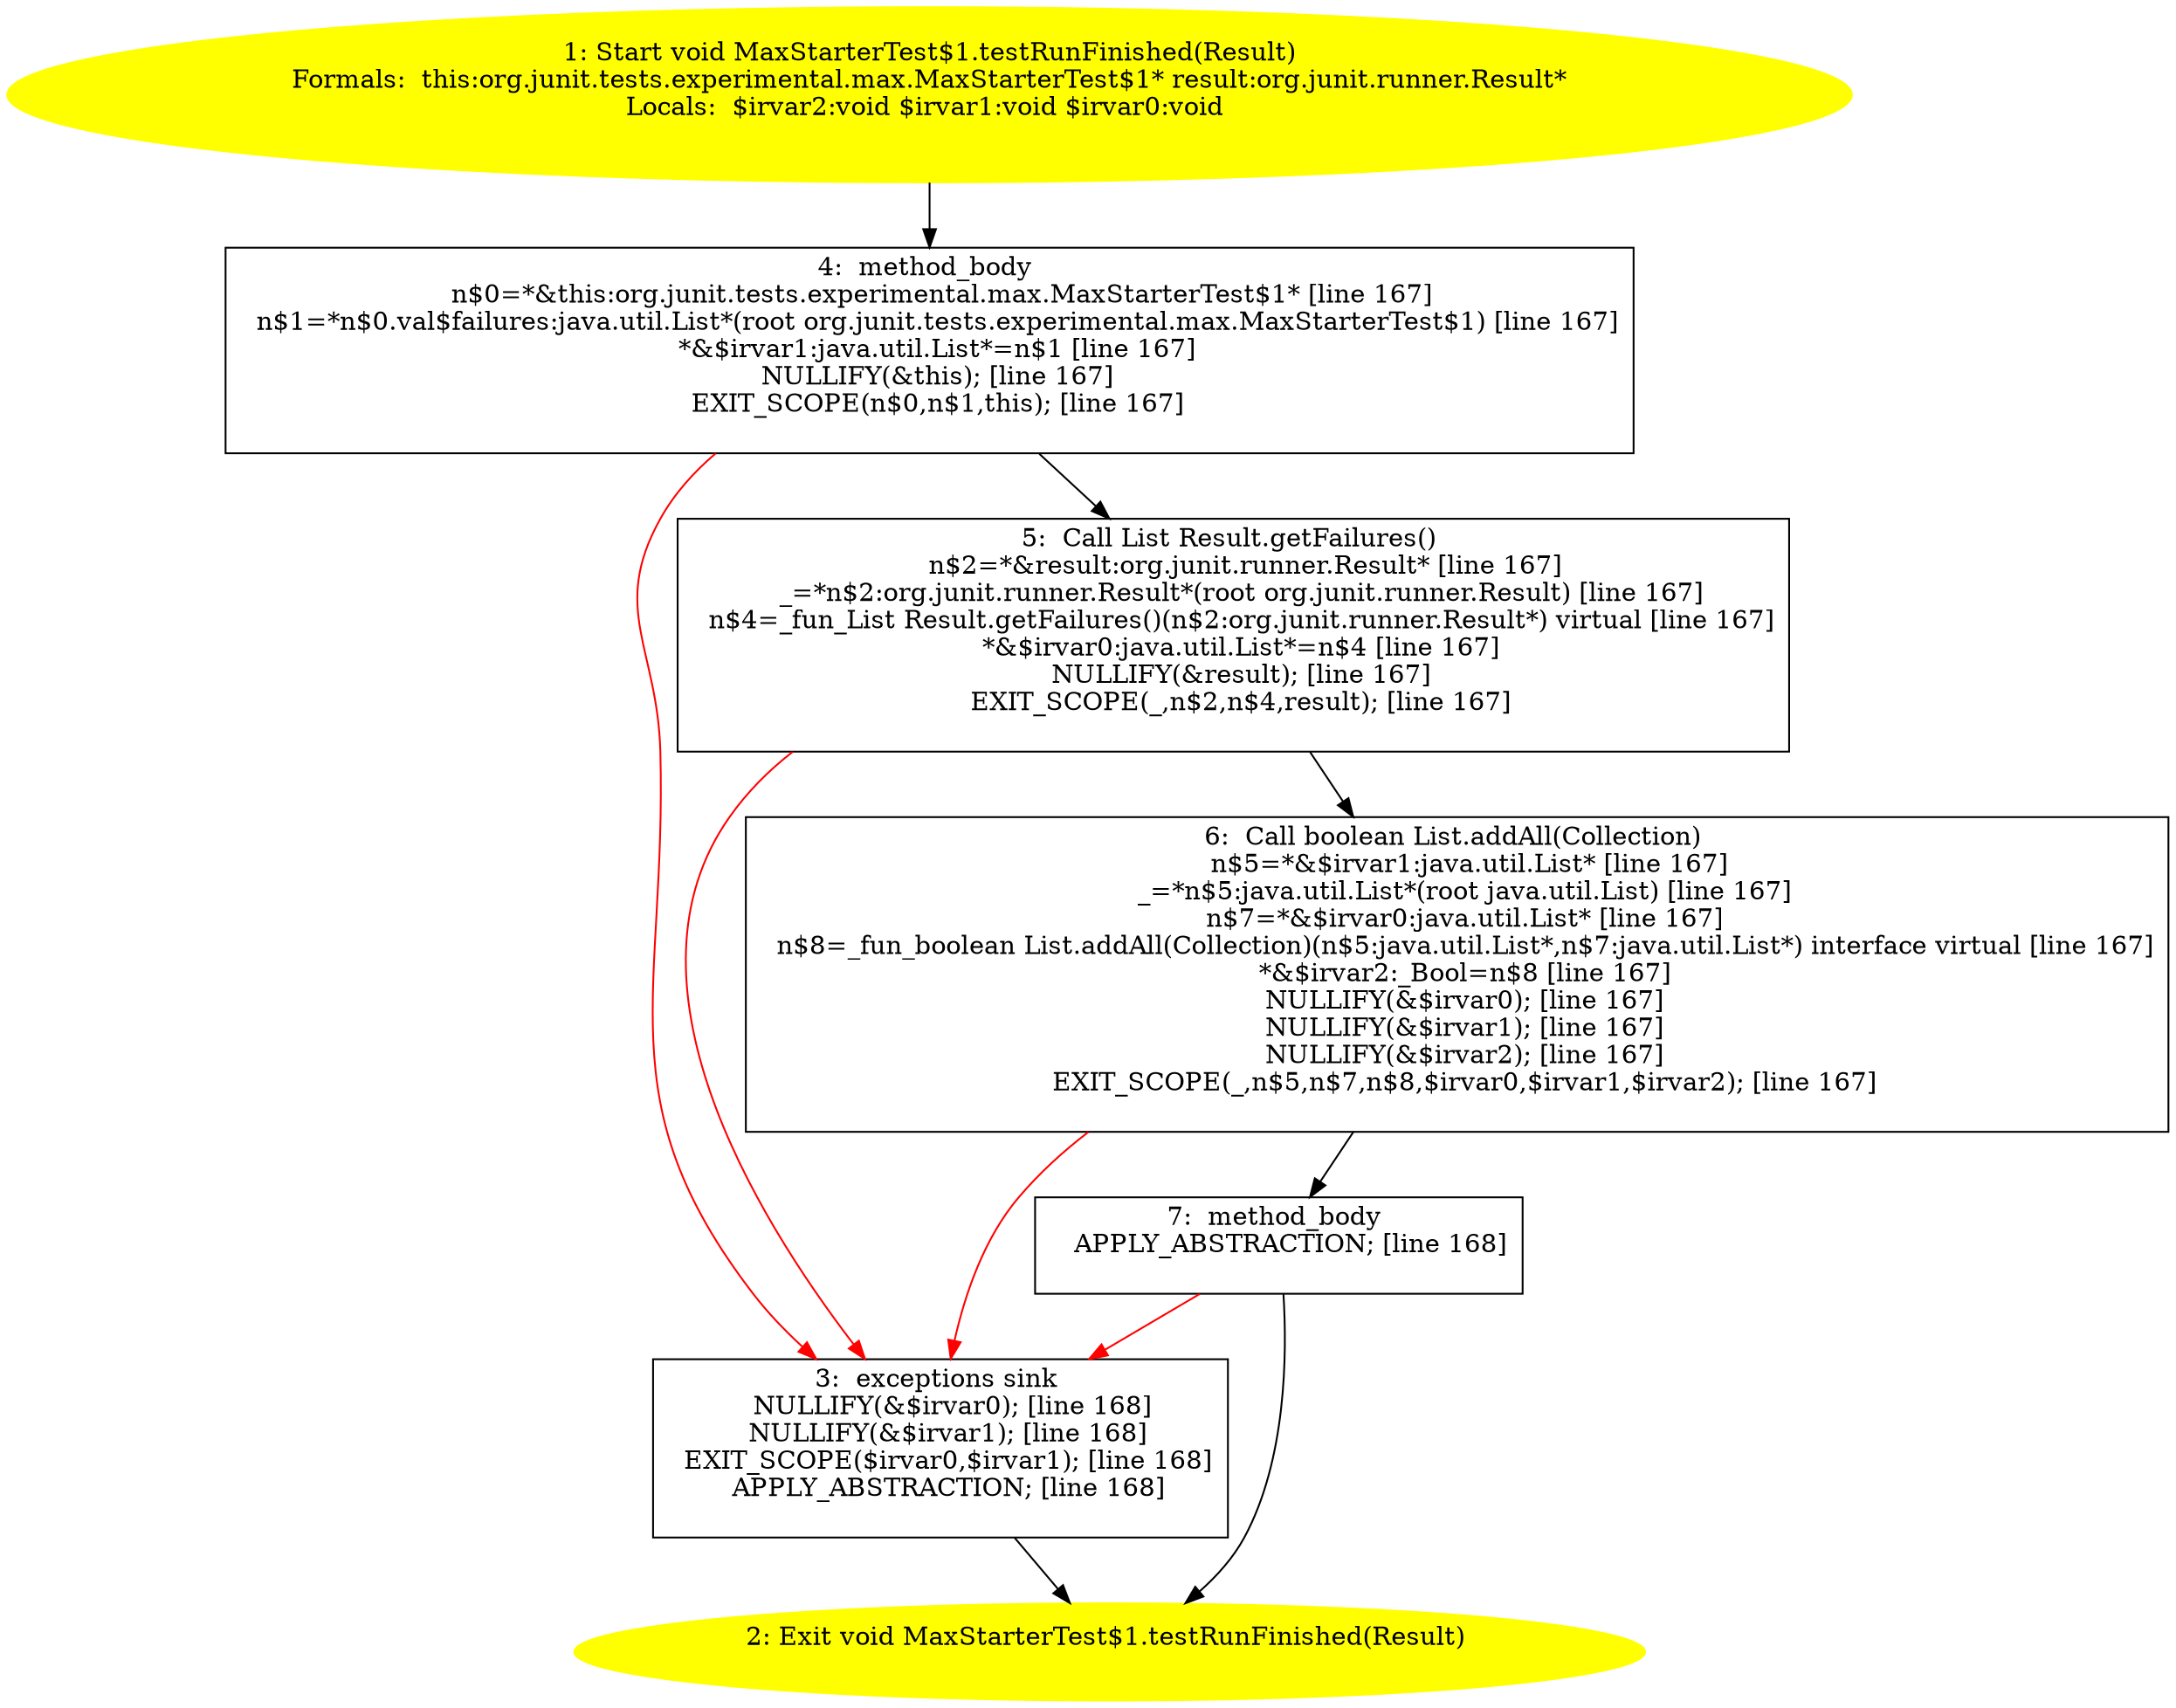 /* @generated */
digraph cfg {
"org.junit.tests.experimental.max.MaxStarterTest$1.testRunFinished(org.junit.runner.Result):void.c6b19ae09e8002ab5096511d239e1585_1" [label="1: Start void MaxStarterTest$1.testRunFinished(Result)\nFormals:  this:org.junit.tests.experimental.max.MaxStarterTest$1* result:org.junit.runner.Result*\nLocals:  $irvar2:void $irvar1:void $irvar0:void \n  " color=yellow style=filled]
	

	 "org.junit.tests.experimental.max.MaxStarterTest$1.testRunFinished(org.junit.runner.Result):void.c6b19ae09e8002ab5096511d239e1585_1" -> "org.junit.tests.experimental.max.MaxStarterTest$1.testRunFinished(org.junit.runner.Result):void.c6b19ae09e8002ab5096511d239e1585_4" ;
"org.junit.tests.experimental.max.MaxStarterTest$1.testRunFinished(org.junit.runner.Result):void.c6b19ae09e8002ab5096511d239e1585_2" [label="2: Exit void MaxStarterTest$1.testRunFinished(Result) \n  " color=yellow style=filled]
	

"org.junit.tests.experimental.max.MaxStarterTest$1.testRunFinished(org.junit.runner.Result):void.c6b19ae09e8002ab5096511d239e1585_3" [label="3:  exceptions sink \n   NULLIFY(&$irvar0); [line 168]\n  NULLIFY(&$irvar1); [line 168]\n  EXIT_SCOPE($irvar0,$irvar1); [line 168]\n  APPLY_ABSTRACTION; [line 168]\n " shape="box"]
	

	 "org.junit.tests.experimental.max.MaxStarterTest$1.testRunFinished(org.junit.runner.Result):void.c6b19ae09e8002ab5096511d239e1585_3" -> "org.junit.tests.experimental.max.MaxStarterTest$1.testRunFinished(org.junit.runner.Result):void.c6b19ae09e8002ab5096511d239e1585_2" ;
"org.junit.tests.experimental.max.MaxStarterTest$1.testRunFinished(org.junit.runner.Result):void.c6b19ae09e8002ab5096511d239e1585_4" [label="4:  method_body \n   n$0=*&this:org.junit.tests.experimental.max.MaxStarterTest$1* [line 167]\n  n$1=*n$0.val$failures:java.util.List*(root org.junit.tests.experimental.max.MaxStarterTest$1) [line 167]\n  *&$irvar1:java.util.List*=n$1 [line 167]\n  NULLIFY(&this); [line 167]\n  EXIT_SCOPE(n$0,n$1,this); [line 167]\n " shape="box"]
	

	 "org.junit.tests.experimental.max.MaxStarterTest$1.testRunFinished(org.junit.runner.Result):void.c6b19ae09e8002ab5096511d239e1585_4" -> "org.junit.tests.experimental.max.MaxStarterTest$1.testRunFinished(org.junit.runner.Result):void.c6b19ae09e8002ab5096511d239e1585_5" ;
	 "org.junit.tests.experimental.max.MaxStarterTest$1.testRunFinished(org.junit.runner.Result):void.c6b19ae09e8002ab5096511d239e1585_4" -> "org.junit.tests.experimental.max.MaxStarterTest$1.testRunFinished(org.junit.runner.Result):void.c6b19ae09e8002ab5096511d239e1585_3" [color="red" ];
"org.junit.tests.experimental.max.MaxStarterTest$1.testRunFinished(org.junit.runner.Result):void.c6b19ae09e8002ab5096511d239e1585_5" [label="5:  Call List Result.getFailures() \n   n$2=*&result:org.junit.runner.Result* [line 167]\n  _=*n$2:org.junit.runner.Result*(root org.junit.runner.Result) [line 167]\n  n$4=_fun_List Result.getFailures()(n$2:org.junit.runner.Result*) virtual [line 167]\n  *&$irvar0:java.util.List*=n$4 [line 167]\n  NULLIFY(&result); [line 167]\n  EXIT_SCOPE(_,n$2,n$4,result); [line 167]\n " shape="box"]
	

	 "org.junit.tests.experimental.max.MaxStarterTest$1.testRunFinished(org.junit.runner.Result):void.c6b19ae09e8002ab5096511d239e1585_5" -> "org.junit.tests.experimental.max.MaxStarterTest$1.testRunFinished(org.junit.runner.Result):void.c6b19ae09e8002ab5096511d239e1585_6" ;
	 "org.junit.tests.experimental.max.MaxStarterTest$1.testRunFinished(org.junit.runner.Result):void.c6b19ae09e8002ab5096511d239e1585_5" -> "org.junit.tests.experimental.max.MaxStarterTest$1.testRunFinished(org.junit.runner.Result):void.c6b19ae09e8002ab5096511d239e1585_3" [color="red" ];
"org.junit.tests.experimental.max.MaxStarterTest$1.testRunFinished(org.junit.runner.Result):void.c6b19ae09e8002ab5096511d239e1585_6" [label="6:  Call boolean List.addAll(Collection) \n   n$5=*&$irvar1:java.util.List* [line 167]\n  _=*n$5:java.util.List*(root java.util.List) [line 167]\n  n$7=*&$irvar0:java.util.List* [line 167]\n  n$8=_fun_boolean List.addAll(Collection)(n$5:java.util.List*,n$7:java.util.List*) interface virtual [line 167]\n  *&$irvar2:_Bool=n$8 [line 167]\n  NULLIFY(&$irvar0); [line 167]\n  NULLIFY(&$irvar1); [line 167]\n  NULLIFY(&$irvar2); [line 167]\n  EXIT_SCOPE(_,n$5,n$7,n$8,$irvar0,$irvar1,$irvar2); [line 167]\n " shape="box"]
	

	 "org.junit.tests.experimental.max.MaxStarterTest$1.testRunFinished(org.junit.runner.Result):void.c6b19ae09e8002ab5096511d239e1585_6" -> "org.junit.tests.experimental.max.MaxStarterTest$1.testRunFinished(org.junit.runner.Result):void.c6b19ae09e8002ab5096511d239e1585_7" ;
	 "org.junit.tests.experimental.max.MaxStarterTest$1.testRunFinished(org.junit.runner.Result):void.c6b19ae09e8002ab5096511d239e1585_6" -> "org.junit.tests.experimental.max.MaxStarterTest$1.testRunFinished(org.junit.runner.Result):void.c6b19ae09e8002ab5096511d239e1585_3" [color="red" ];
"org.junit.tests.experimental.max.MaxStarterTest$1.testRunFinished(org.junit.runner.Result):void.c6b19ae09e8002ab5096511d239e1585_7" [label="7:  method_body \n   APPLY_ABSTRACTION; [line 168]\n " shape="box"]
	

	 "org.junit.tests.experimental.max.MaxStarterTest$1.testRunFinished(org.junit.runner.Result):void.c6b19ae09e8002ab5096511d239e1585_7" -> "org.junit.tests.experimental.max.MaxStarterTest$1.testRunFinished(org.junit.runner.Result):void.c6b19ae09e8002ab5096511d239e1585_2" ;
	 "org.junit.tests.experimental.max.MaxStarterTest$1.testRunFinished(org.junit.runner.Result):void.c6b19ae09e8002ab5096511d239e1585_7" -> "org.junit.tests.experimental.max.MaxStarterTest$1.testRunFinished(org.junit.runner.Result):void.c6b19ae09e8002ab5096511d239e1585_3" [color="red" ];
}
